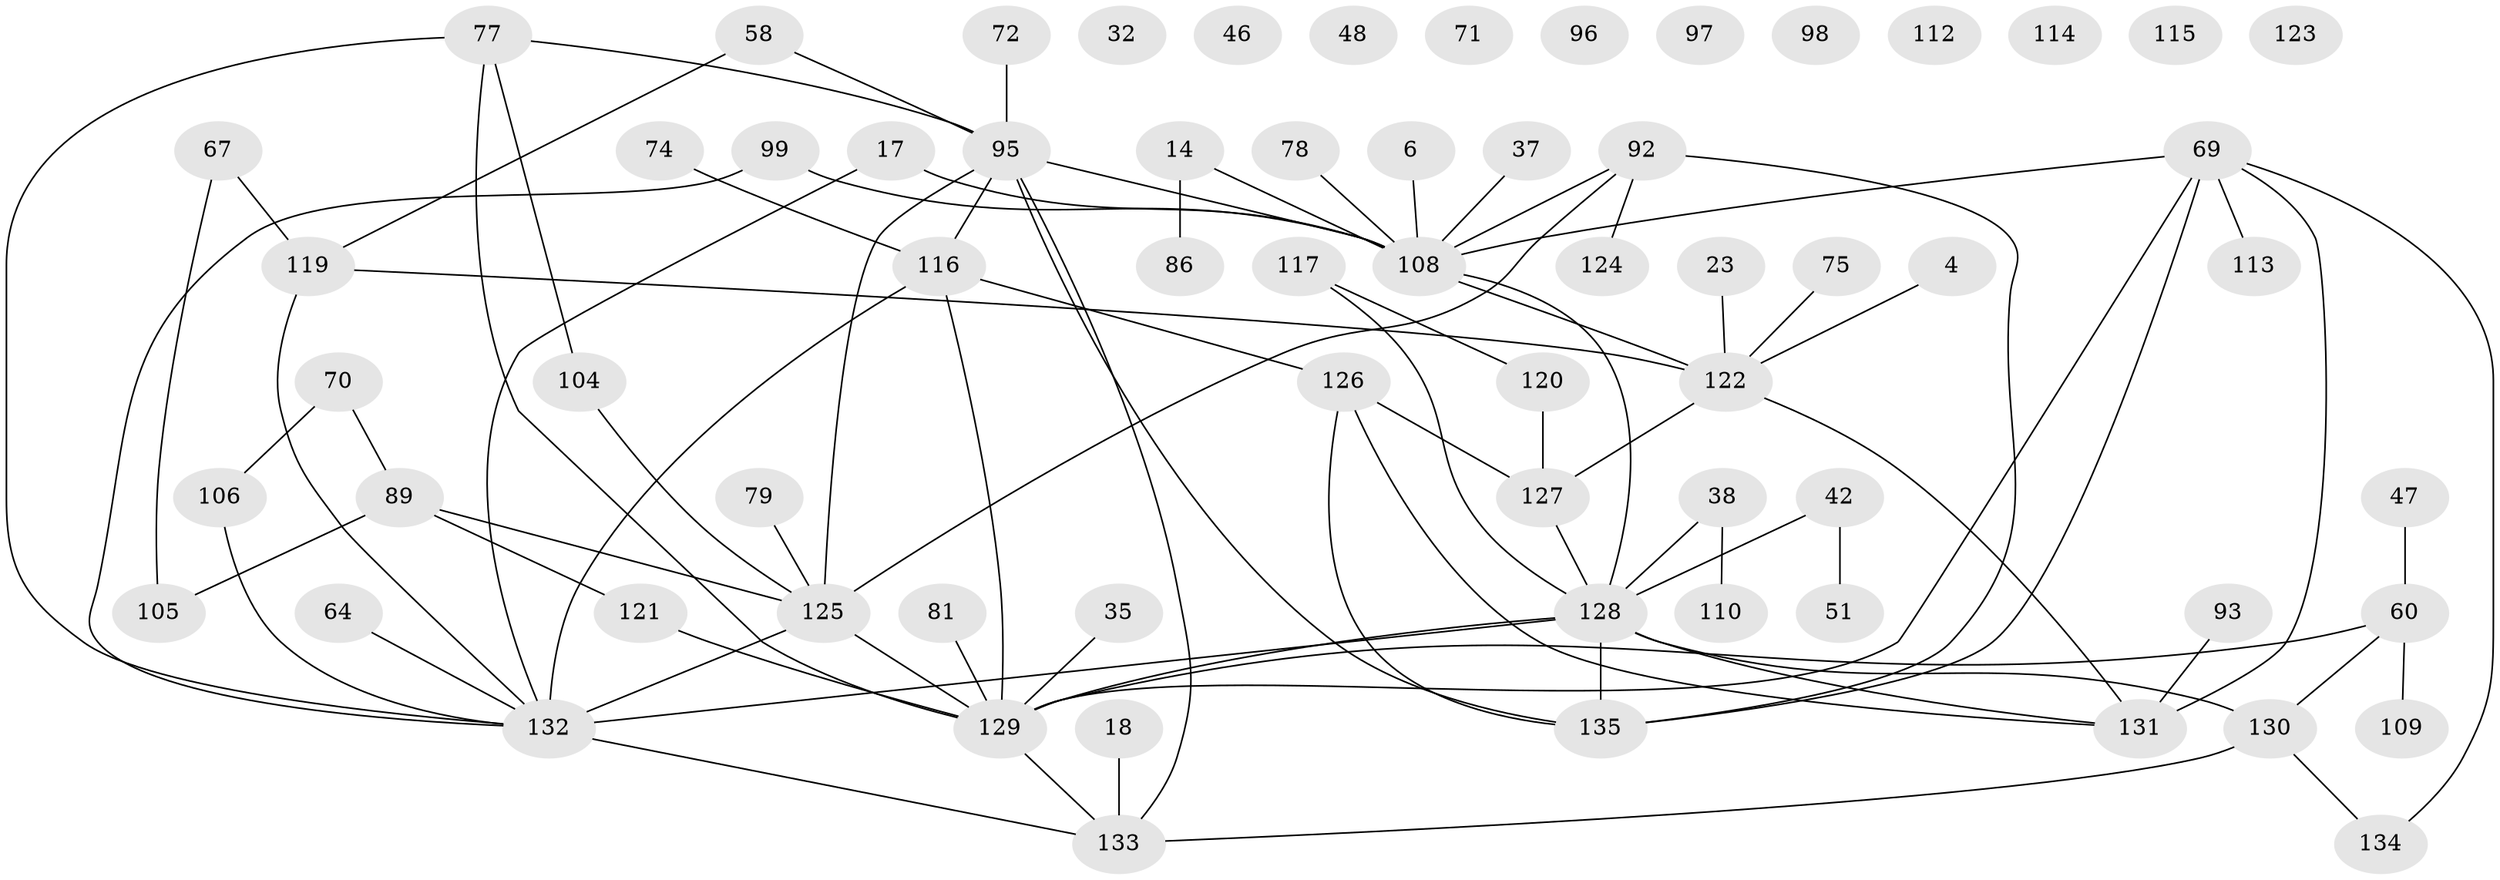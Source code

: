 // original degree distribution, {4: 0.14074074074074075, 2: 0.21481481481481482, 1: 0.2222222222222222, 3: 0.2222222222222222, 6: 0.037037037037037035, 5: 0.05925925925925926, 0: 0.08148148148148149, 8: 0.007407407407407408, 7: 0.014814814814814815}
// Generated by graph-tools (version 1.1) at 2025/40/03/09/25 04:40:40]
// undirected, 67 vertices, 86 edges
graph export_dot {
graph [start="1"]
  node [color=gray90,style=filled];
  4;
  6;
  14;
  17;
  18;
  23;
  32;
  35;
  37;
  38;
  42;
  46;
  47;
  48;
  51;
  58;
  60 [super="+33"];
  64;
  67 [super="+62+53"];
  69 [super="+21"];
  70;
  71;
  72;
  74;
  75;
  77 [super="+65+76"];
  78;
  79;
  81;
  86;
  89;
  92 [super="+63"];
  93;
  95 [super="+84+36"];
  96;
  97;
  98;
  99 [super="+61"];
  104;
  105;
  106;
  108 [super="+57+44"];
  109;
  110;
  112;
  113;
  114;
  115;
  116 [super="+87+90"];
  117 [super="+8"];
  119;
  120;
  121;
  122 [super="+66+107"];
  123;
  124;
  125 [super="+45+94"];
  126 [super="+43+91+111"];
  127 [super="+118"];
  128 [super="+41+52+103"];
  129 [super="+54+73"];
  130 [super="+50+39"];
  131 [super="+85"];
  132 [super="+101+82"];
  133 [super="+88+100"];
  134;
  135 [super="+10"];
  4 -- 122;
  6 -- 108;
  14 -- 86;
  14 -- 108;
  17 -- 132;
  17 -- 108;
  18 -- 133;
  23 -- 122;
  35 -- 129;
  37 -- 108;
  38 -- 110;
  38 -- 128;
  42 -- 51;
  42 -- 128;
  47 -- 60;
  58 -- 119;
  58 -- 95;
  60 -- 129;
  60 -- 130;
  60 -- 109;
  64 -- 132;
  67 -- 105;
  67 -- 119;
  69 -- 134;
  69 -- 113;
  69 -- 135;
  69 -- 108;
  69 -- 129;
  69 -- 131;
  70 -- 89;
  70 -- 106;
  72 -- 95 [weight=2];
  74 -- 116;
  75 -- 122;
  77 -- 129;
  77 -- 95 [weight=2];
  77 -- 104;
  77 -- 132 [weight=2];
  78 -- 108;
  79 -- 125;
  81 -- 129;
  89 -- 105;
  89 -- 121;
  89 -- 125;
  92 -- 124;
  92 -- 125;
  92 -- 108;
  92 -- 135;
  93 -- 131;
  95 -- 135;
  95 -- 108 [weight=3];
  95 -- 125 [weight=2];
  95 -- 116;
  95 -- 133;
  99 -- 108;
  99 -- 132;
  104 -- 125;
  106 -- 132;
  108 -- 128 [weight=4];
  108 -- 122 [weight=2];
  116 -- 129;
  116 -- 126;
  116 -- 132 [weight=3];
  117 -- 120;
  117 -- 128;
  119 -- 122;
  119 -- 132;
  120 -- 127;
  121 -- 129;
  122 -- 131;
  122 -- 127 [weight=2];
  125 -- 129 [weight=3];
  125 -- 132 [weight=3];
  126 -- 135;
  126 -- 131;
  126 -- 127;
  127 -- 128 [weight=2];
  128 -- 129 [weight=2];
  128 -- 132;
  128 -- 130;
  128 -- 131;
  128 -- 135;
  129 -- 133;
  130 -- 134;
  130 -- 133;
  132 -- 133;
}
